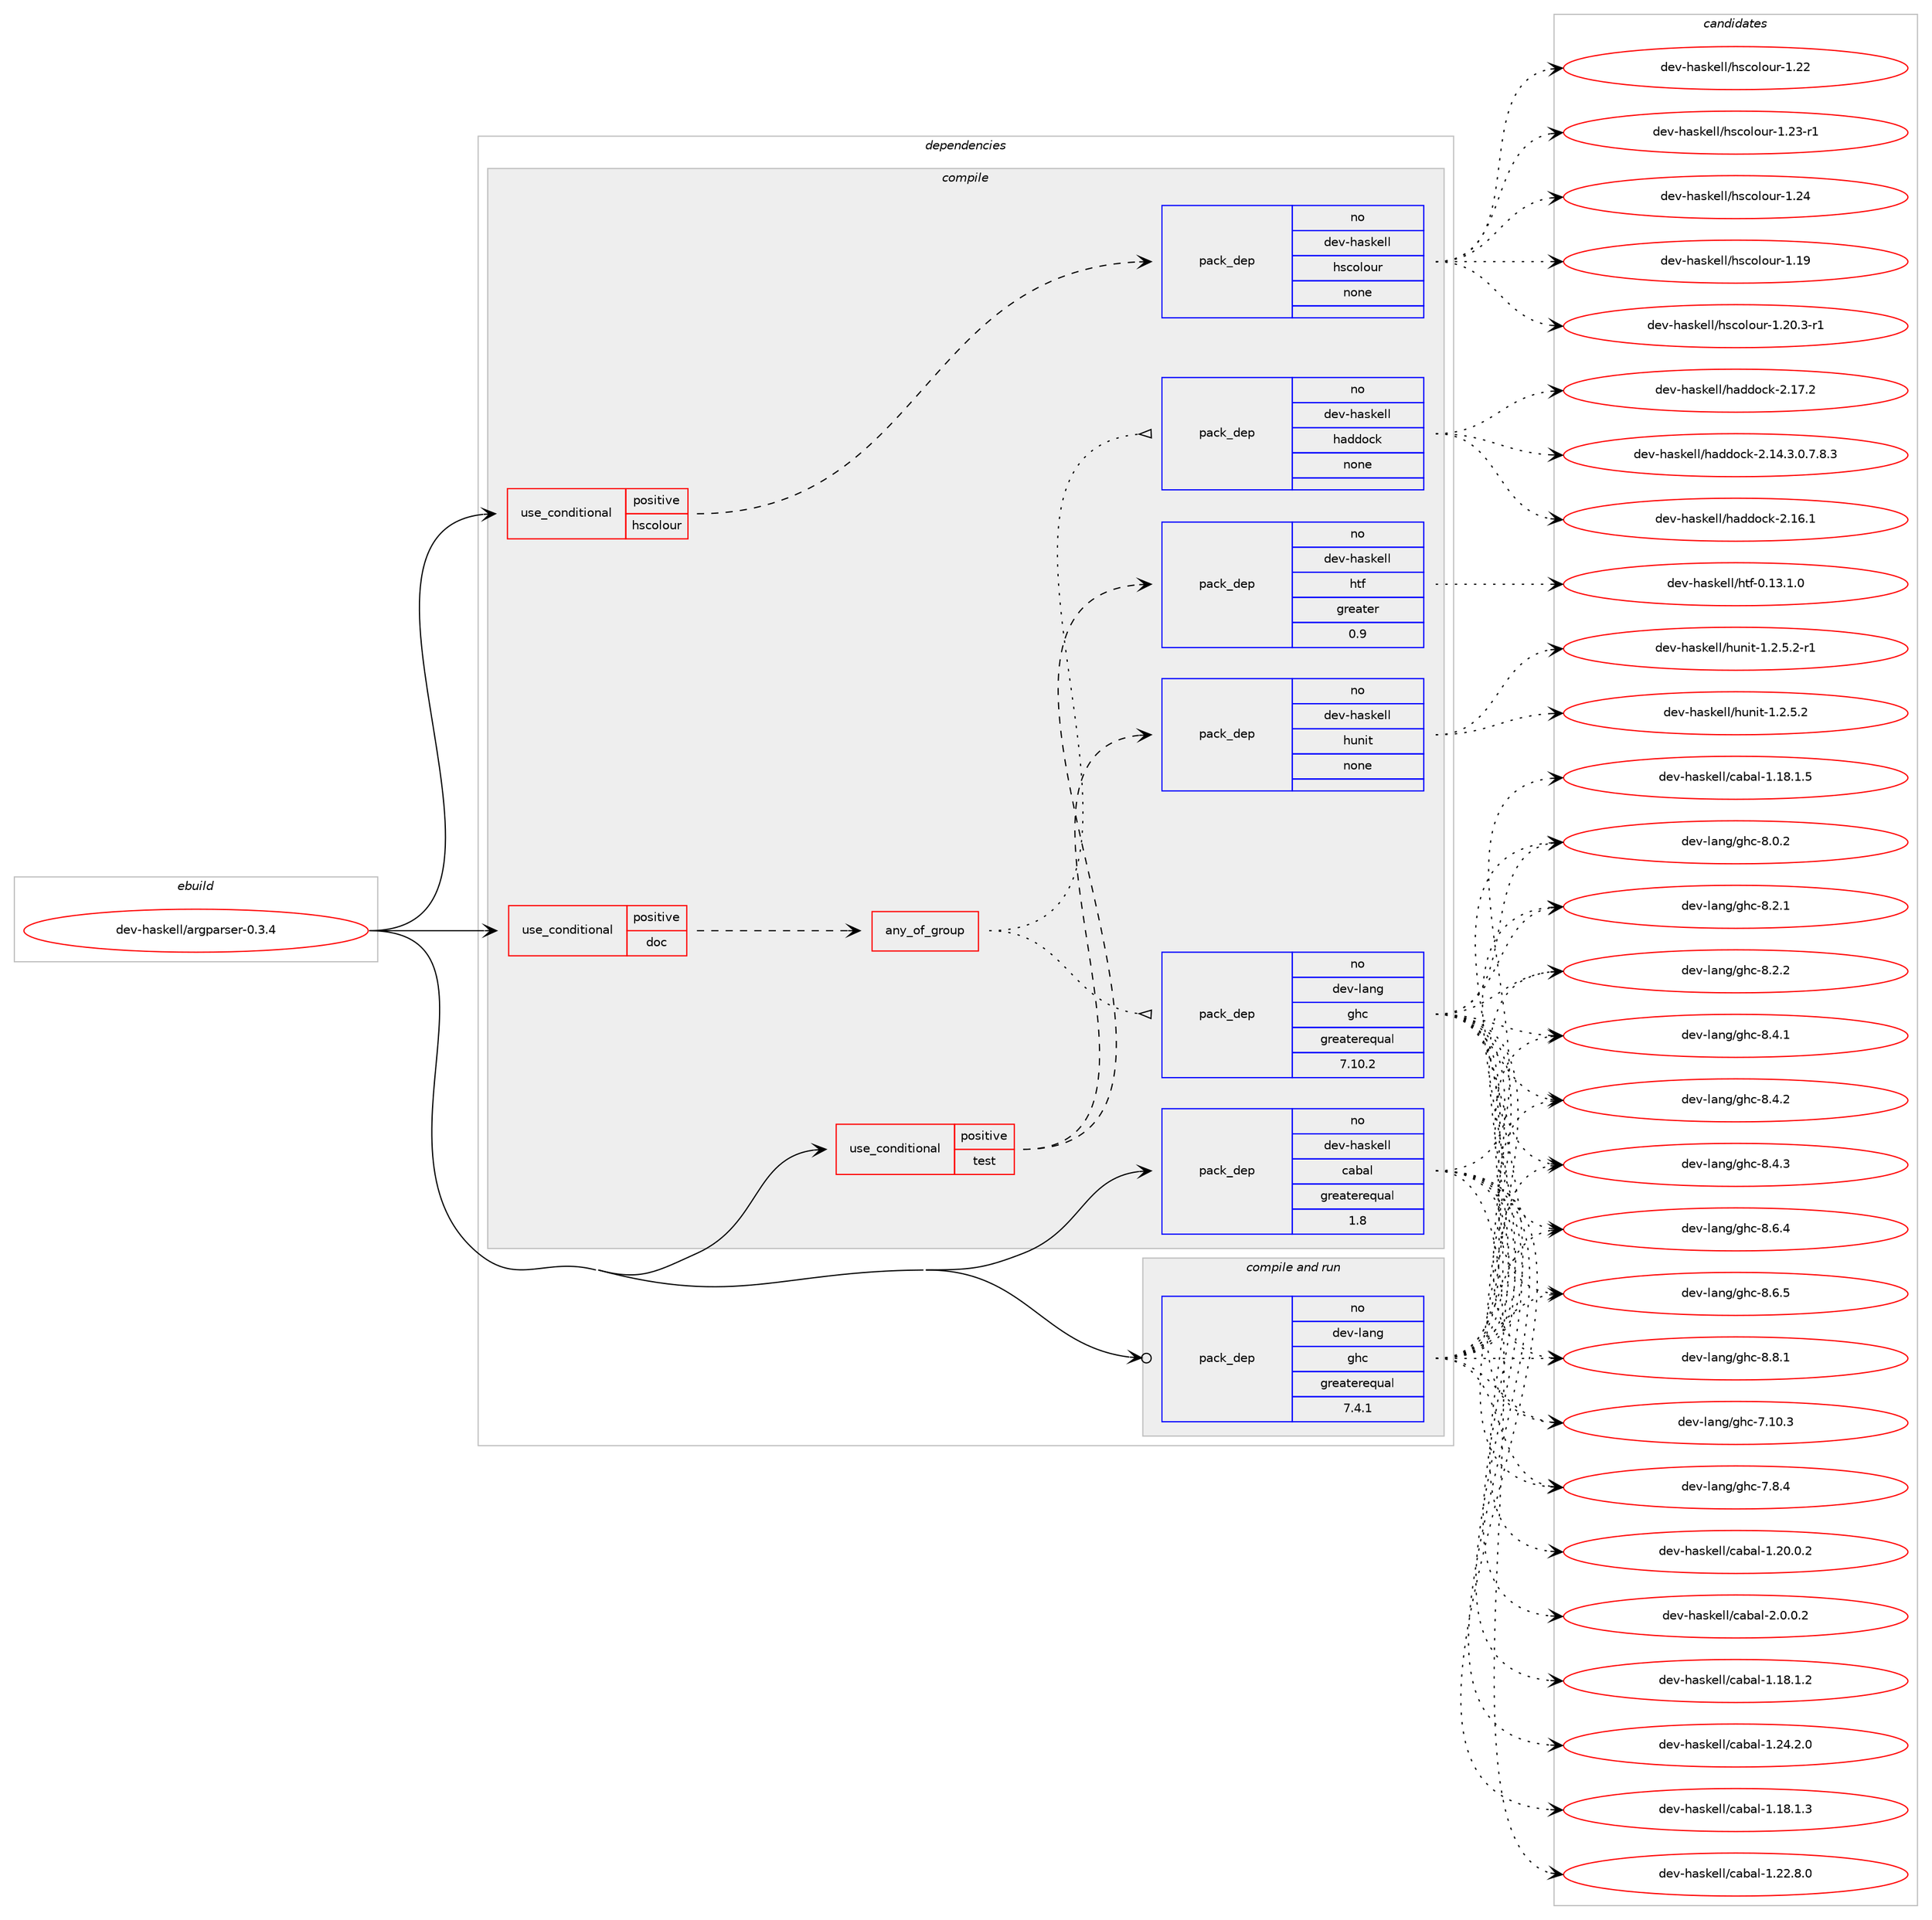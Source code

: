 digraph prolog {

# *************
# Graph options
# *************

newrank=true;
concentrate=true;
compound=true;
graph [rankdir=LR,fontname=Helvetica,fontsize=10,ranksep=1.5];#, ranksep=2.5, nodesep=0.2];
edge  [arrowhead=vee];
node  [fontname=Helvetica,fontsize=10];

# **********
# The ebuild
# **********

subgraph cluster_leftcol {
color=gray;
rank=same;
label=<<i>ebuild</i>>;
id [label="dev-haskell/argparser-0.3.4", color=red, width=4, href="../dev-haskell/argparser-0.3.4.svg"];
}

# ****************
# The dependencies
# ****************

subgraph cluster_midcol {
color=gray;
label=<<i>dependencies</i>>;
subgraph cluster_compile {
fillcolor="#eeeeee";
style=filled;
label=<<i>compile</i>>;
subgraph cond124694 {
dependency526090 [label=<<TABLE BORDER="0" CELLBORDER="1" CELLSPACING="0" CELLPADDING="4"><TR><TD ROWSPAN="3" CELLPADDING="10">use_conditional</TD></TR><TR><TD>positive</TD></TR><TR><TD>doc</TD></TR></TABLE>>, shape=none, color=red];
subgraph any9465 {
dependency526091 [label=<<TABLE BORDER="0" CELLBORDER="1" CELLSPACING="0" CELLPADDING="4"><TR><TD CELLPADDING="10">any_of_group</TD></TR></TABLE>>, shape=none, color=red];subgraph pack391574 {
dependency526092 [label=<<TABLE BORDER="0" CELLBORDER="1" CELLSPACING="0" CELLPADDING="4" WIDTH="220"><TR><TD ROWSPAN="6" CELLPADDING="30">pack_dep</TD></TR><TR><TD WIDTH="110">no</TD></TR><TR><TD>dev-haskell</TD></TR><TR><TD>haddock</TD></TR><TR><TD>none</TD></TR><TR><TD></TD></TR></TABLE>>, shape=none, color=blue];
}
dependency526091:e -> dependency526092:w [weight=20,style="dotted",arrowhead="oinv"];
subgraph pack391575 {
dependency526093 [label=<<TABLE BORDER="0" CELLBORDER="1" CELLSPACING="0" CELLPADDING="4" WIDTH="220"><TR><TD ROWSPAN="6" CELLPADDING="30">pack_dep</TD></TR><TR><TD WIDTH="110">no</TD></TR><TR><TD>dev-lang</TD></TR><TR><TD>ghc</TD></TR><TR><TD>greaterequal</TD></TR><TR><TD>7.10.2</TD></TR></TABLE>>, shape=none, color=blue];
}
dependency526091:e -> dependency526093:w [weight=20,style="dotted",arrowhead="oinv"];
}
dependency526090:e -> dependency526091:w [weight=20,style="dashed",arrowhead="vee"];
}
id:e -> dependency526090:w [weight=20,style="solid",arrowhead="vee"];
subgraph cond124695 {
dependency526094 [label=<<TABLE BORDER="0" CELLBORDER="1" CELLSPACING="0" CELLPADDING="4"><TR><TD ROWSPAN="3" CELLPADDING="10">use_conditional</TD></TR><TR><TD>positive</TD></TR><TR><TD>hscolour</TD></TR></TABLE>>, shape=none, color=red];
subgraph pack391576 {
dependency526095 [label=<<TABLE BORDER="0" CELLBORDER="1" CELLSPACING="0" CELLPADDING="4" WIDTH="220"><TR><TD ROWSPAN="6" CELLPADDING="30">pack_dep</TD></TR><TR><TD WIDTH="110">no</TD></TR><TR><TD>dev-haskell</TD></TR><TR><TD>hscolour</TD></TR><TR><TD>none</TD></TR><TR><TD></TD></TR></TABLE>>, shape=none, color=blue];
}
dependency526094:e -> dependency526095:w [weight=20,style="dashed",arrowhead="vee"];
}
id:e -> dependency526094:w [weight=20,style="solid",arrowhead="vee"];
subgraph cond124696 {
dependency526096 [label=<<TABLE BORDER="0" CELLBORDER="1" CELLSPACING="0" CELLPADDING="4"><TR><TD ROWSPAN="3" CELLPADDING="10">use_conditional</TD></TR><TR><TD>positive</TD></TR><TR><TD>test</TD></TR></TABLE>>, shape=none, color=red];
subgraph pack391577 {
dependency526097 [label=<<TABLE BORDER="0" CELLBORDER="1" CELLSPACING="0" CELLPADDING="4" WIDTH="220"><TR><TD ROWSPAN="6" CELLPADDING="30">pack_dep</TD></TR><TR><TD WIDTH="110">no</TD></TR><TR><TD>dev-haskell</TD></TR><TR><TD>htf</TD></TR><TR><TD>greater</TD></TR><TR><TD>0.9</TD></TR></TABLE>>, shape=none, color=blue];
}
dependency526096:e -> dependency526097:w [weight=20,style="dashed",arrowhead="vee"];
subgraph pack391578 {
dependency526098 [label=<<TABLE BORDER="0" CELLBORDER="1" CELLSPACING="0" CELLPADDING="4" WIDTH="220"><TR><TD ROWSPAN="6" CELLPADDING="30">pack_dep</TD></TR><TR><TD WIDTH="110">no</TD></TR><TR><TD>dev-haskell</TD></TR><TR><TD>hunit</TD></TR><TR><TD>none</TD></TR><TR><TD></TD></TR></TABLE>>, shape=none, color=blue];
}
dependency526096:e -> dependency526098:w [weight=20,style="dashed",arrowhead="vee"];
}
id:e -> dependency526096:w [weight=20,style="solid",arrowhead="vee"];
subgraph pack391579 {
dependency526099 [label=<<TABLE BORDER="0" CELLBORDER="1" CELLSPACING="0" CELLPADDING="4" WIDTH="220"><TR><TD ROWSPAN="6" CELLPADDING="30">pack_dep</TD></TR><TR><TD WIDTH="110">no</TD></TR><TR><TD>dev-haskell</TD></TR><TR><TD>cabal</TD></TR><TR><TD>greaterequal</TD></TR><TR><TD>1.8</TD></TR></TABLE>>, shape=none, color=blue];
}
id:e -> dependency526099:w [weight=20,style="solid",arrowhead="vee"];
}
subgraph cluster_compileandrun {
fillcolor="#eeeeee";
style=filled;
label=<<i>compile and run</i>>;
subgraph pack391580 {
dependency526100 [label=<<TABLE BORDER="0" CELLBORDER="1" CELLSPACING="0" CELLPADDING="4" WIDTH="220"><TR><TD ROWSPAN="6" CELLPADDING="30">pack_dep</TD></TR><TR><TD WIDTH="110">no</TD></TR><TR><TD>dev-lang</TD></TR><TR><TD>ghc</TD></TR><TR><TD>greaterequal</TD></TR><TR><TD>7.4.1</TD></TR></TABLE>>, shape=none, color=blue];
}
id:e -> dependency526100:w [weight=20,style="solid",arrowhead="odotvee"];
}
subgraph cluster_run {
fillcolor="#eeeeee";
style=filled;
label=<<i>run</i>>;
}
}

# **************
# The candidates
# **************

subgraph cluster_choices {
rank=same;
color=gray;
label=<<i>candidates</i>>;

subgraph choice391574 {
color=black;
nodesep=1;
choice1001011184510497115107101108108471049710010011199107455046495246514648465546564651 [label="dev-haskell/haddock-2.14.3.0.7.8.3", color=red, width=4,href="../dev-haskell/haddock-2.14.3.0.7.8.3.svg"];
choice100101118451049711510710110810847104971001001119910745504649544649 [label="dev-haskell/haddock-2.16.1", color=red, width=4,href="../dev-haskell/haddock-2.16.1.svg"];
choice100101118451049711510710110810847104971001001119910745504649554650 [label="dev-haskell/haddock-2.17.2", color=red, width=4,href="../dev-haskell/haddock-2.17.2.svg"];
dependency526092:e -> choice1001011184510497115107101108108471049710010011199107455046495246514648465546564651:w [style=dotted,weight="100"];
dependency526092:e -> choice100101118451049711510710110810847104971001001119910745504649544649:w [style=dotted,weight="100"];
dependency526092:e -> choice100101118451049711510710110810847104971001001119910745504649554650:w [style=dotted,weight="100"];
}
subgraph choice391575 {
color=black;
nodesep=1;
choice1001011184510897110103471031049945554649484651 [label="dev-lang/ghc-7.10.3", color=red, width=4,href="../dev-lang/ghc-7.10.3.svg"];
choice10010111845108971101034710310499455546564652 [label="dev-lang/ghc-7.8.4", color=red, width=4,href="../dev-lang/ghc-7.8.4.svg"];
choice10010111845108971101034710310499455646484650 [label="dev-lang/ghc-8.0.2", color=red, width=4,href="../dev-lang/ghc-8.0.2.svg"];
choice10010111845108971101034710310499455646504649 [label="dev-lang/ghc-8.2.1", color=red, width=4,href="../dev-lang/ghc-8.2.1.svg"];
choice10010111845108971101034710310499455646504650 [label="dev-lang/ghc-8.2.2", color=red, width=4,href="../dev-lang/ghc-8.2.2.svg"];
choice10010111845108971101034710310499455646524649 [label="dev-lang/ghc-8.4.1", color=red, width=4,href="../dev-lang/ghc-8.4.1.svg"];
choice10010111845108971101034710310499455646524650 [label="dev-lang/ghc-8.4.2", color=red, width=4,href="../dev-lang/ghc-8.4.2.svg"];
choice10010111845108971101034710310499455646524651 [label="dev-lang/ghc-8.4.3", color=red, width=4,href="../dev-lang/ghc-8.4.3.svg"];
choice10010111845108971101034710310499455646544652 [label="dev-lang/ghc-8.6.4", color=red, width=4,href="../dev-lang/ghc-8.6.4.svg"];
choice10010111845108971101034710310499455646544653 [label="dev-lang/ghc-8.6.5", color=red, width=4,href="../dev-lang/ghc-8.6.5.svg"];
choice10010111845108971101034710310499455646564649 [label="dev-lang/ghc-8.8.1", color=red, width=4,href="../dev-lang/ghc-8.8.1.svg"];
dependency526093:e -> choice1001011184510897110103471031049945554649484651:w [style=dotted,weight="100"];
dependency526093:e -> choice10010111845108971101034710310499455546564652:w [style=dotted,weight="100"];
dependency526093:e -> choice10010111845108971101034710310499455646484650:w [style=dotted,weight="100"];
dependency526093:e -> choice10010111845108971101034710310499455646504649:w [style=dotted,weight="100"];
dependency526093:e -> choice10010111845108971101034710310499455646504650:w [style=dotted,weight="100"];
dependency526093:e -> choice10010111845108971101034710310499455646524649:w [style=dotted,weight="100"];
dependency526093:e -> choice10010111845108971101034710310499455646524650:w [style=dotted,weight="100"];
dependency526093:e -> choice10010111845108971101034710310499455646524651:w [style=dotted,weight="100"];
dependency526093:e -> choice10010111845108971101034710310499455646544652:w [style=dotted,weight="100"];
dependency526093:e -> choice10010111845108971101034710310499455646544653:w [style=dotted,weight="100"];
dependency526093:e -> choice10010111845108971101034710310499455646564649:w [style=dotted,weight="100"];
}
subgraph choice391576 {
color=black;
nodesep=1;
choice100101118451049711510710110810847104115991111081111171144549464957 [label="dev-haskell/hscolour-1.19", color=red, width=4,href="../dev-haskell/hscolour-1.19.svg"];
choice10010111845104971151071011081084710411599111108111117114454946504846514511449 [label="dev-haskell/hscolour-1.20.3-r1", color=red, width=4,href="../dev-haskell/hscolour-1.20.3-r1.svg"];
choice100101118451049711510710110810847104115991111081111171144549465050 [label="dev-haskell/hscolour-1.22", color=red, width=4,href="../dev-haskell/hscolour-1.22.svg"];
choice1001011184510497115107101108108471041159911110811111711445494650514511449 [label="dev-haskell/hscolour-1.23-r1", color=red, width=4,href="../dev-haskell/hscolour-1.23-r1.svg"];
choice100101118451049711510710110810847104115991111081111171144549465052 [label="dev-haskell/hscolour-1.24", color=red, width=4,href="../dev-haskell/hscolour-1.24.svg"];
dependency526095:e -> choice100101118451049711510710110810847104115991111081111171144549464957:w [style=dotted,weight="100"];
dependency526095:e -> choice10010111845104971151071011081084710411599111108111117114454946504846514511449:w [style=dotted,weight="100"];
dependency526095:e -> choice100101118451049711510710110810847104115991111081111171144549465050:w [style=dotted,weight="100"];
dependency526095:e -> choice1001011184510497115107101108108471041159911110811111711445494650514511449:w [style=dotted,weight="100"];
dependency526095:e -> choice100101118451049711510710110810847104115991111081111171144549465052:w [style=dotted,weight="100"];
}
subgraph choice391577 {
color=black;
nodesep=1;
choice100101118451049711510710110810847104116102454846495146494648 [label="dev-haskell/htf-0.13.1.0", color=red, width=4,href="../dev-haskell/htf-0.13.1.0.svg"];
dependency526097:e -> choice100101118451049711510710110810847104116102454846495146494648:w [style=dotted,weight="100"];
}
subgraph choice391578 {
color=black;
nodesep=1;
choice1001011184510497115107101108108471041171101051164549465046534650 [label="dev-haskell/hunit-1.2.5.2", color=red, width=4,href="../dev-haskell/hunit-1.2.5.2.svg"];
choice10010111845104971151071011081084710411711010511645494650465346504511449 [label="dev-haskell/hunit-1.2.5.2-r1", color=red, width=4,href="../dev-haskell/hunit-1.2.5.2-r1.svg"];
dependency526098:e -> choice1001011184510497115107101108108471041171101051164549465046534650:w [style=dotted,weight="100"];
dependency526098:e -> choice10010111845104971151071011081084710411711010511645494650465346504511449:w [style=dotted,weight="100"];
}
subgraph choice391579 {
color=black;
nodesep=1;
choice10010111845104971151071011081084799979897108454946495646494650 [label="dev-haskell/cabal-1.18.1.2", color=red, width=4,href="../dev-haskell/cabal-1.18.1.2.svg"];
choice10010111845104971151071011081084799979897108454946495646494651 [label="dev-haskell/cabal-1.18.1.3", color=red, width=4,href="../dev-haskell/cabal-1.18.1.3.svg"];
choice10010111845104971151071011081084799979897108454946495646494653 [label="dev-haskell/cabal-1.18.1.5", color=red, width=4,href="../dev-haskell/cabal-1.18.1.5.svg"];
choice10010111845104971151071011081084799979897108454946504846484650 [label="dev-haskell/cabal-1.20.0.2", color=red, width=4,href="../dev-haskell/cabal-1.20.0.2.svg"];
choice10010111845104971151071011081084799979897108454946505046564648 [label="dev-haskell/cabal-1.22.8.0", color=red, width=4,href="../dev-haskell/cabal-1.22.8.0.svg"];
choice10010111845104971151071011081084799979897108454946505246504648 [label="dev-haskell/cabal-1.24.2.0", color=red, width=4,href="../dev-haskell/cabal-1.24.2.0.svg"];
choice100101118451049711510710110810847999798971084550464846484650 [label="dev-haskell/cabal-2.0.0.2", color=red, width=4,href="../dev-haskell/cabal-2.0.0.2.svg"];
dependency526099:e -> choice10010111845104971151071011081084799979897108454946495646494650:w [style=dotted,weight="100"];
dependency526099:e -> choice10010111845104971151071011081084799979897108454946495646494651:w [style=dotted,weight="100"];
dependency526099:e -> choice10010111845104971151071011081084799979897108454946495646494653:w [style=dotted,weight="100"];
dependency526099:e -> choice10010111845104971151071011081084799979897108454946504846484650:w [style=dotted,weight="100"];
dependency526099:e -> choice10010111845104971151071011081084799979897108454946505046564648:w [style=dotted,weight="100"];
dependency526099:e -> choice10010111845104971151071011081084799979897108454946505246504648:w [style=dotted,weight="100"];
dependency526099:e -> choice100101118451049711510710110810847999798971084550464846484650:w [style=dotted,weight="100"];
}
subgraph choice391580 {
color=black;
nodesep=1;
choice1001011184510897110103471031049945554649484651 [label="dev-lang/ghc-7.10.3", color=red, width=4,href="../dev-lang/ghc-7.10.3.svg"];
choice10010111845108971101034710310499455546564652 [label="dev-lang/ghc-7.8.4", color=red, width=4,href="../dev-lang/ghc-7.8.4.svg"];
choice10010111845108971101034710310499455646484650 [label="dev-lang/ghc-8.0.2", color=red, width=4,href="../dev-lang/ghc-8.0.2.svg"];
choice10010111845108971101034710310499455646504649 [label="dev-lang/ghc-8.2.1", color=red, width=4,href="../dev-lang/ghc-8.2.1.svg"];
choice10010111845108971101034710310499455646504650 [label="dev-lang/ghc-8.2.2", color=red, width=4,href="../dev-lang/ghc-8.2.2.svg"];
choice10010111845108971101034710310499455646524649 [label="dev-lang/ghc-8.4.1", color=red, width=4,href="../dev-lang/ghc-8.4.1.svg"];
choice10010111845108971101034710310499455646524650 [label="dev-lang/ghc-8.4.2", color=red, width=4,href="../dev-lang/ghc-8.4.2.svg"];
choice10010111845108971101034710310499455646524651 [label="dev-lang/ghc-8.4.3", color=red, width=4,href="../dev-lang/ghc-8.4.3.svg"];
choice10010111845108971101034710310499455646544652 [label="dev-lang/ghc-8.6.4", color=red, width=4,href="../dev-lang/ghc-8.6.4.svg"];
choice10010111845108971101034710310499455646544653 [label="dev-lang/ghc-8.6.5", color=red, width=4,href="../dev-lang/ghc-8.6.5.svg"];
choice10010111845108971101034710310499455646564649 [label="dev-lang/ghc-8.8.1", color=red, width=4,href="../dev-lang/ghc-8.8.1.svg"];
dependency526100:e -> choice1001011184510897110103471031049945554649484651:w [style=dotted,weight="100"];
dependency526100:e -> choice10010111845108971101034710310499455546564652:w [style=dotted,weight="100"];
dependency526100:e -> choice10010111845108971101034710310499455646484650:w [style=dotted,weight="100"];
dependency526100:e -> choice10010111845108971101034710310499455646504649:w [style=dotted,weight="100"];
dependency526100:e -> choice10010111845108971101034710310499455646504650:w [style=dotted,weight="100"];
dependency526100:e -> choice10010111845108971101034710310499455646524649:w [style=dotted,weight="100"];
dependency526100:e -> choice10010111845108971101034710310499455646524650:w [style=dotted,weight="100"];
dependency526100:e -> choice10010111845108971101034710310499455646524651:w [style=dotted,weight="100"];
dependency526100:e -> choice10010111845108971101034710310499455646544652:w [style=dotted,weight="100"];
dependency526100:e -> choice10010111845108971101034710310499455646544653:w [style=dotted,weight="100"];
dependency526100:e -> choice10010111845108971101034710310499455646564649:w [style=dotted,weight="100"];
}
}

}
